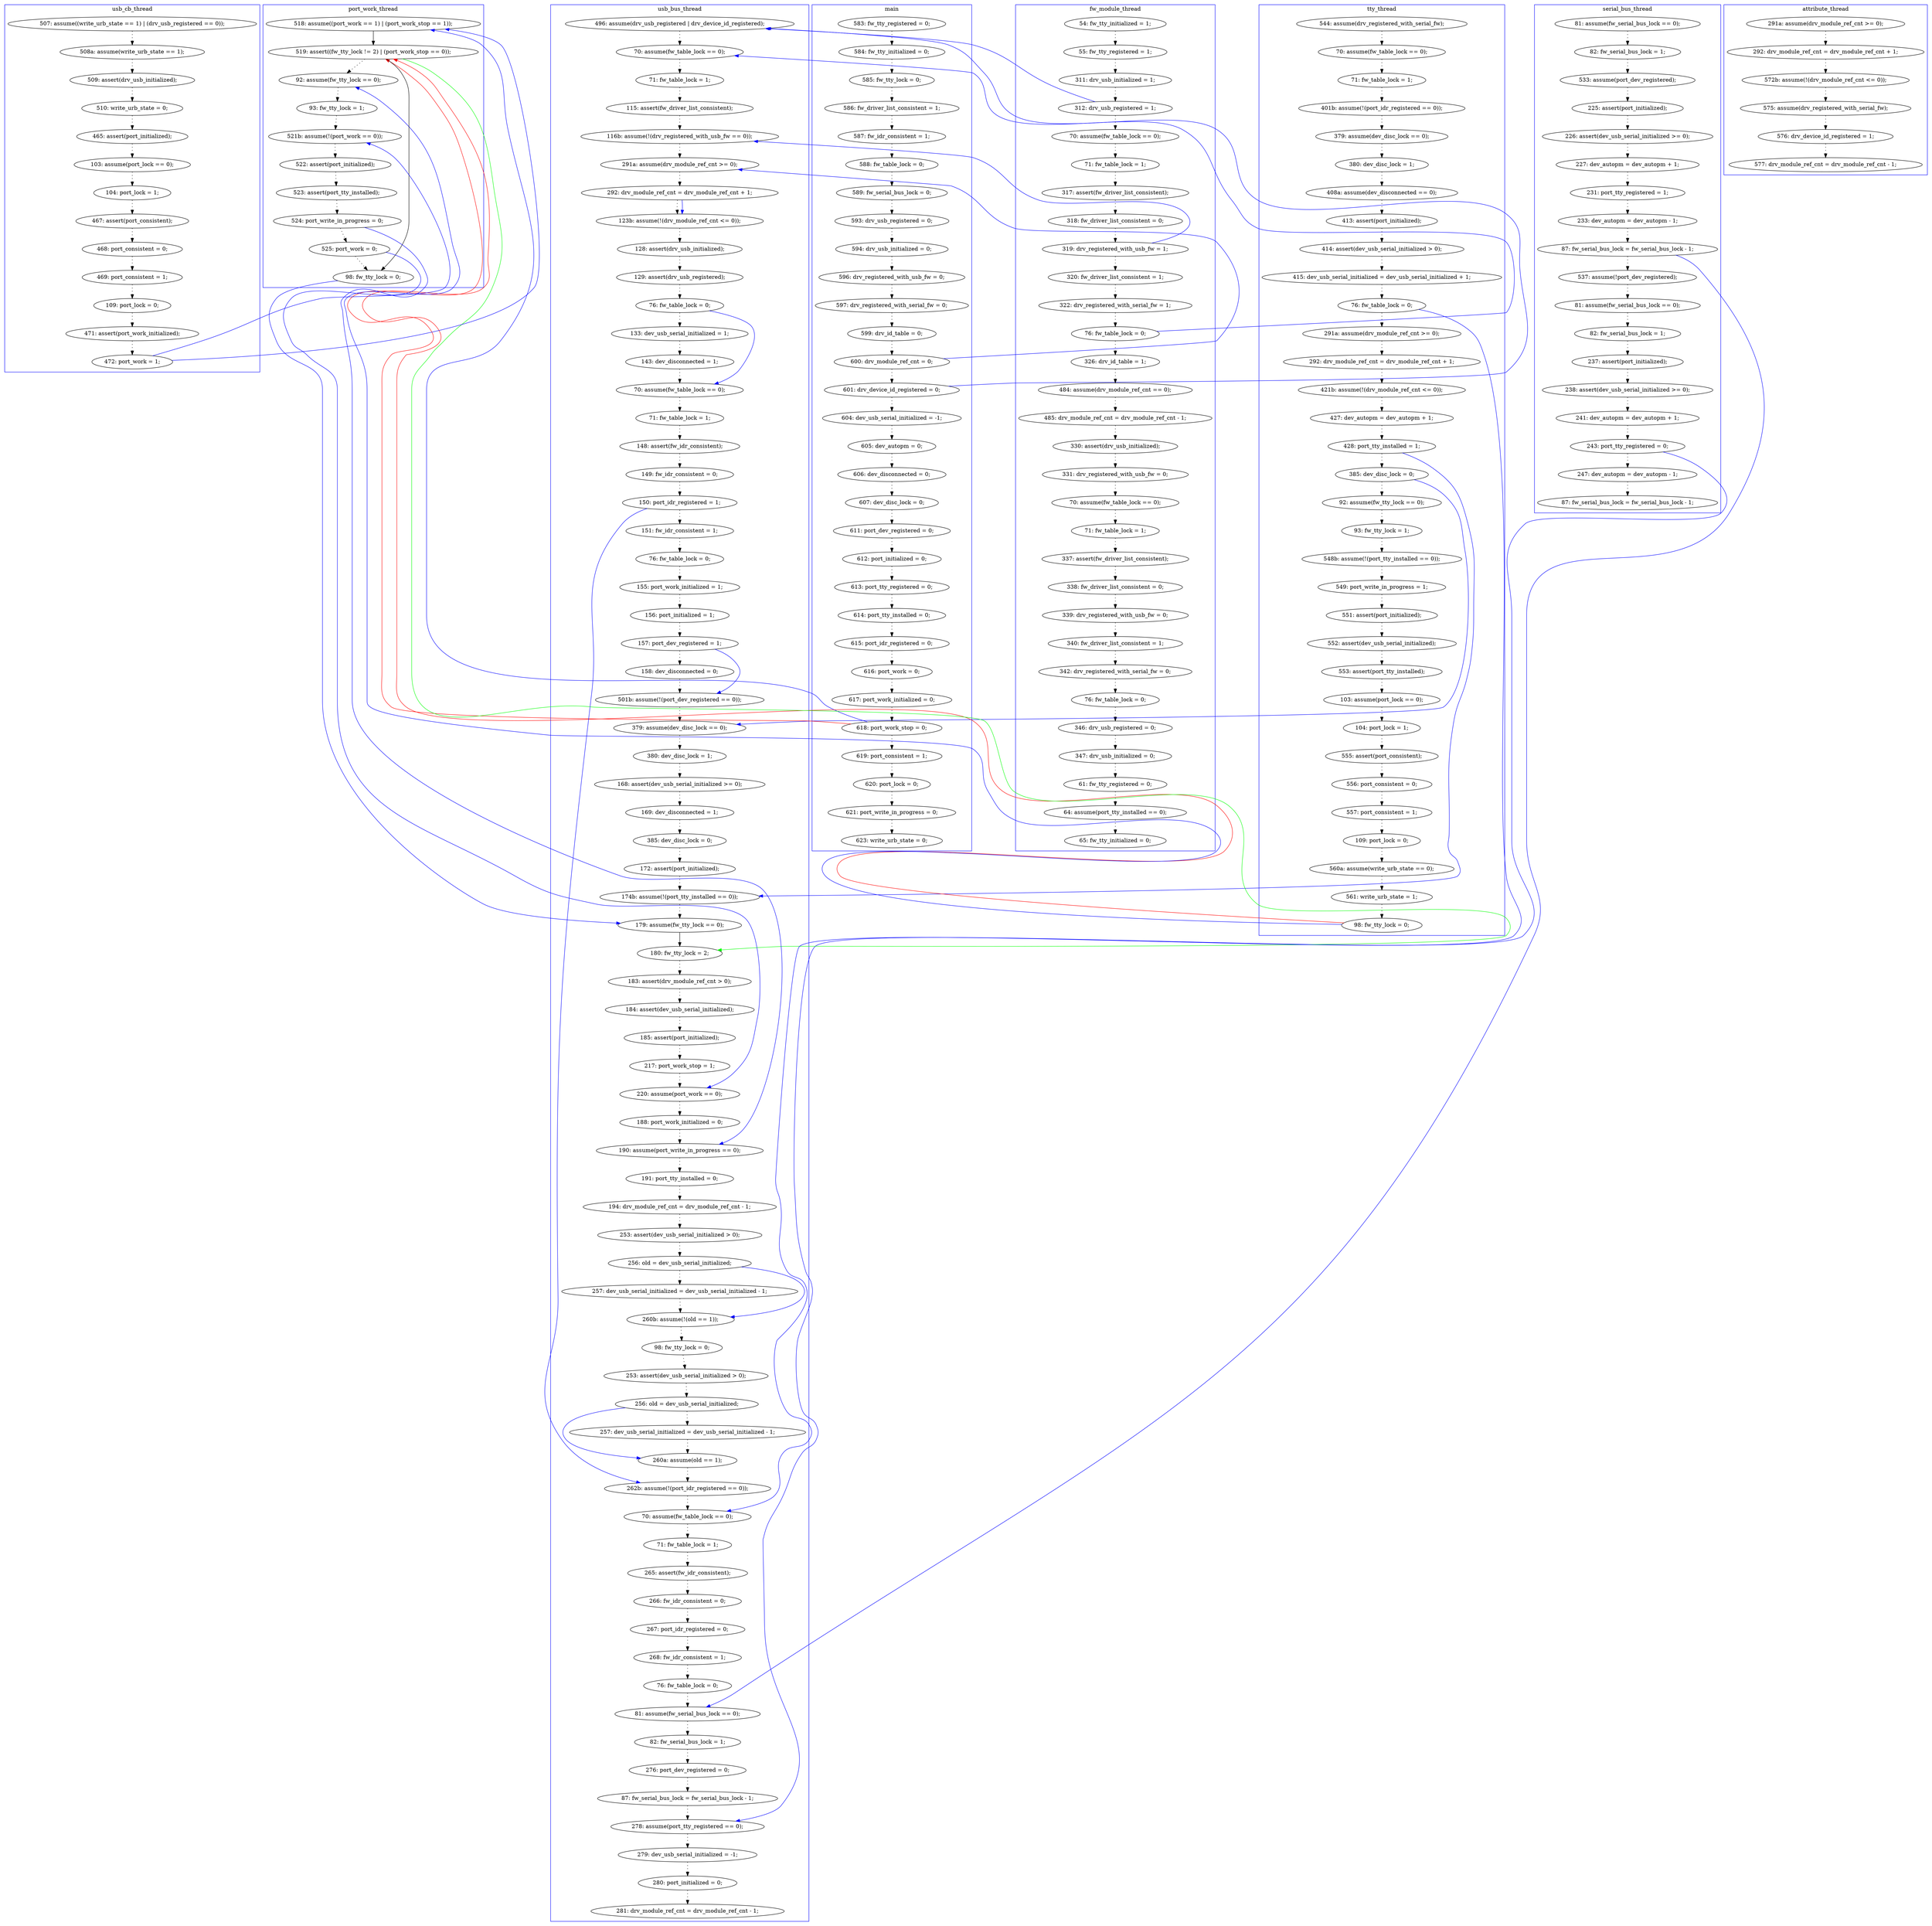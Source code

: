 digraph ProofObject {
	205 -> 330 [color = Blue, constraint = false]
	402 -> 405 [style = dotted, color = black]
	347 -> 348 [style = dotted, color = black]
	177 -> 178 [style = dotted, color = black]
	210 -> 211 [style = dotted, color = black]
	22 -> 23 [style = dotted, color = black]
	388 -> 389 [style = dotted, color = black]
	58 -> 62 [style = dotted, color = black]
	94 -> 97 [style = dotted, color = black]
	15 -> 16 [style = dotted, color = black]
	55 -> 65 [style = dotted, color = black]
	156 -> 162 [style = dotted, color = black]
	384 -> 385 [style = dotted, color = black]
	151 -> 152 [style = dotted, color = black]
	350 -> 351 [style = dotted, color = black]
	173 -> 176 [style = dotted, color = black]
	28 -> 29 [style = dotted, color = black]
	215 -> 218 [style = dotted, color = black]
	2 -> 3 [style = dotted, color = black]
	72 -> 87 [style = dotted, color = black]
	8 -> 9 [style = dotted, color = black]
	153 -> 253 [color = Blue, constraint = false]
	397 -> 399 [style = dotted, color = black]
	99 -> 107 [style = dotted, color = black]
	218 -> 219 [style = dotted, color = black]
	125 -> 132 [style = dotted, color = black]
	113 -> 114 [style = dotted, color = black]
	256 -> 259 [style = dotted, color = black]
	179 -> 182 [style = dotted, color = black]
	48 -> 50 [style = dotted, color = black]
	269 -> 270 [style = dotted, color = black]
	16 -> 17 [style = dotted, color = black]
	5 -> 6 [style = dotted, color = black]
	47 -> 48 [style = dotted, color = black]
	377 -> 378 [style = dotted, color = black]
	62 -> 65 [color = Blue, constraint = false]
	333 -> 338 [style = dotted, color = black]
	195 -> 197 [style = dotted, color = black]
	43 -> 55 [color = Blue, constraint = false]
	349 -> 350 [color = Blue, constraint = false]
	92 -> 94 [style = dotted, color = black]
	27 -> 28 [style = dotted, color = black]
	237 -> 249 [color = Red, constraint = false]
	115 -> 310 [color = Blue, constraint = false]
	111 -> 113 [style = dotted, color = black]
	131 -> 221 [style = dotted, color = black]
	156 -> 228 [color = Blue, constraint = false]
	313 -> 314 [style = dotted, color = black]
	331 -> 333 [style = dotted, color = black]
	285 -> 286 [style = dotted, color = black]
	201 -> 206 [style = dotted, color = black]
	304 -> 305 [style = dotted, color = black]
	305 -> 308 [color = Blue, constraint = false]
	236 -> 250 [style = dotted, color = black]
	267 -> 268 [color = Black]
	405 -> 407 [style = dotted, color = black]
	246 -> 247 [style = dotted, color = black]
	330 -> 331 [style = dotted, color = black]
	142 -> 147 [style = dotted, color = black]
	163 -> 173 [style = dotted, color = black]
	262 -> 263 [style = dotted, color = black]
	97 -> 99 [style = dotted, color = black]
	166 -> 169 [style = dotted, color = black]
	88 -> 91 [style = dotted, color = black]
	27 -> 248 [color = Blue, constraint = false]
	247 -> 259 [color = Blue, constraint = false]
	137 -> 138 [style = dotted, color = black]
	12 -> 13 [style = dotted, color = black]
	351 -> 352 [style = dotted, color = black]
	26 -> 27 [style = dotted, color = black]
	56 -> 58 [style = dotted, color = black]
	352 -> 353 [style = dotted, color = black]
	232 -> 236 [style = dotted, color = black]
	248 -> 249 [color = Black]
	54 -> 56 [style = dotted, color = black]
	378 -> 379 [style = dotted, color = black]
	239 -> 243 [style = dotted, color = black]
	249 -> 255 [style = dotted, color = black]
	176 -> 177 [style = dotted, color = black]
	170 -> 171 [style = dotted, color = black]
	128 -> 131 [style = dotted, color = black]
	348 -> 349 [style = dotted, color = black]
	221 -> 228 [style = dotted, color = black]
	414 -> 416 [style = dotted, color = black]
	249 -> 268 [color = Green, constraint = false]
	147 -> 148 [style = dotted, color = black]
	6 -> 7 [style = dotted, color = black]
	399 -> 400 [style = dotted, color = black]
	317 -> 318 [style = dotted, color = black]
	253 -> 267 [style = dotted, color = black]
	37 -> 42 [style = dotted, color = black]
	249 -> 266 [color = Black]
	261 -> 262 [style = dotted, color = black]
	25 -> 26 [style = dotted, color = black]
	318 -> 319 [style = dotted, color = black]
	62 -> 188 [style = dotted, color = black]
	341 -> 342 [style = dotted, color = black]
	132 -> 133 [style = dotted, color = black]
	136 -> 137 [style = dotted, color = black]
	207 -> 209 [style = dotted, color = black]
	148 -> 151 [style = dotted, color = black]
	171 -> 195 [style = dotted, color = black]
	128 -> 221 [color = Blue, constraint = false]
	284 -> 285 [style = dotted, color = black]
	271 -> 274 [style = dotted, color = black]
	266 -> 267 [color = Blue, constraint = false]
	247 -> 248 [color = Blue, constraint = false]
	110 -> 111 [style = dotted, color = black]
	293 -> 304 [style = dotted, color = black]
	107 -> 110 [style = dotted, color = black]
	263 -> 266 [style = dotted, color = black]
	229 -> 231 [style = dotted, color = black]
	389 -> 392 [style = dotted, color = black]
	277 -> 278 [style = dotted, color = black]
	115 -> 116 [style = dotted, color = black]
	88 -> 91 [color = Blue, constraint = false]
	243 -> 246 [style = dotted, color = black]
	263 -> 275 [color = Blue, constraint = false]
	68 -> 72 [style = dotted, color = black]
	393 -> 395 [style = dotted, color = black]
	385 -> 388 [style = dotted, color = black]
	190 -> 191 [style = dotted, color = black]
	18 -> 19 [style = dotted, color = black]
	274 -> 275 [style = dotted, color = black]
	138 -> 139 [style = dotted, color = black]
	82 -> 83 [style = dotted, color = black]
	197 -> 205 [style = dotted, color = black]
	50 -> 52 [style = dotted, color = black]
	392 -> 393 [style = dotted, color = black]
	65 -> 66 [style = dotted, color = black]
	250 -> 253 [style = dotted, color = black]
	183 -> 185 [style = dotted, color = black]
	23 -> 24 [style = dotted, color = black]
	206 -> 237 [style = dotted, color = black]
	11 -> 12 [style = dotted, color = black]
	231 -> 232 [style = dotted, color = black]
	162 -> 163 [style = dotted, color = black]
	305 -> 306 [style = dotted, color = black]
	319 -> 323 [style = dotted, color = black]
	30 -> 31 [style = dotted, color = black]
	219 -> 233 [style = dotted, color = black]
	91 -> 92 [style = dotted, color = black]
	119 -> 126 [style = dotted, color = black]
	400 -> 402 [style = dotted, color = black]
	139 -> 142 [style = dotted, color = black]
	169 -> 170 [style = dotted, color = black]
	205 -> 335 [style = dotted, color = black]
	285 -> 288 [color = Blue, constraint = false]
	182 -> 183 [style = dotted, color = black]
	127 -> 128 [style = dotted, color = black]
	29 -> 30 [style = dotted, color = black]
	191 -> 196 [style = dotted, color = black]
	233 -> 238 [style = dotted, color = black]
	371 -> 377 [style = dotted, color = black]
	338 -> 350 [style = dotted, color = black]
	15 -> 55 [color = Blue, constraint = false]
	270 -> 271 [style = dotted, color = black]
	142 -> 313 [color = Blue, constraint = false]
	20 -> 21 [style = dotted, color = black]
	43 -> 47 [style = dotted, color = black]
	14 -> 87 [color = Blue, constraint = false]
	364 -> 368 [style = dotted, color = black]
	413 -> 414 [style = dotted, color = black]
	185 -> 190 [style = dotted, color = black]
	286 -> 288 [style = dotted, color = black]
	238 -> 239 [style = dotted, color = black]
	24 -> 25 [style = dotted, color = black]
	316 -> 317 [style = dotted, color = black]
	395 -> 397 [style = dotted, color = black]
	153 -> 156 [style = dotted, color = black]
	323 -> 330 [style = dotted, color = black]
	126 -> 127 [style = dotted, color = black]
	237 -> 255 [color = Blue, constraint = false]
	133 -> 136 [style = dotted, color = black]
	379 -> 380 [style = dotted, color = black]
	114 -> 115 [style = dotted, color = black]
	196 -> 201 [style = dotted, color = black]
	260 -> 261 [style = dotted, color = black]
	255 -> 256 [style = dotted, color = black]
	7 -> 8 [style = dotted, color = black]
	4 -> 5 [style = dotted, color = black]
	3 -> 4 [style = dotted, color = black]
	308 -> 310 [style = dotted, color = black]
	27 -> 249 [color = Red, constraint = false]
	407 -> 408 [style = dotted, color = black]
	52 -> 54 [style = dotted, color = black]
	152 -> 153 [style = dotted, color = black]
	288 -> 293 [style = dotted, color = black]
	66 -> 68 [style = dotted, color = black]
	278 -> 279 [style = dotted, color = black]
	211 -> 215 [style = dotted, color = black]
	259 -> 260 [style = dotted, color = black]
	14 -> 15 [style = dotted, color = black]
	178 -> 179 [style = dotted, color = black]
	408 -> 413 [style = dotted, color = black]
	346 -> 347 [style = dotted, color = black]
	76 -> 120 [style = dotted, color = black]
	19 -> 20 [style = dotted, color = black]
	97 -> 110 [color = Blue, constraint = false]
	228 -> 229 [style = dotted, color = black]
	121 -> 125 [style = dotted, color = black]
	314 -> 316 [style = dotted, color = black]
	54 -> 72 [color = Blue, constraint = false]
	349 -> 364 [style = dotted, color = black]
	268 -> 269 [style = dotted, color = black]
	83 -> 166 [style = dotted, color = black]
	262 -> 278 [color = Blue, constraint = false]
	36 -> 37 [style = dotted, color = black]
	116 -> 119 [style = dotted, color = black]
	13 -> 14 [style = dotted, color = black]
	17 -> 18 [style = dotted, color = black]
	87 -> 88 [style = dotted, color = black]
	120 -> 121 [style = dotted, color = black]
	370 -> 371 [style = dotted, color = black]
	306 -> 308 [style = dotted, color = black]
	42 -> 43 [style = dotted, color = black]
	10 -> 11 [style = dotted, color = black]
	209 -> 210 [style = dotted, color = black]
	188 -> 384 [style = dotted, color = black]
	280 -> 284 [style = dotted, color = black]
	21 -> 22 [style = dotted, color = black]
	275 -> 277 [style = dotted, color = black]
	310 -> 313 [style = dotted, color = black]
	9 -> 10 [style = dotted, color = black]
	335 -> 341 [style = dotted, color = black]
	342 -> 346 [style = dotted, color = black]
	279 -> 280 [style = dotted, color = black]
	subgraph cluster6 {
		label = usb_cb_thread
		color = blue
		210  [label = "509: assert(drv_usb_initialized);"]
		239  [label = "469: port_consistent = 1;"]
		246  [label = "471: assert(port_work_initialized);"]
		215  [label = "465: assert(port_initialized);"]
		211  [label = "510: write_urb_state = 0;"]
		218  [label = "103: assume(port_lock == 0);"]
		243  [label = "109: port_lock = 0;"]
		238  [label = "468: port_consistent = 0;"]
		247  [label = "472: port_work = 1;"]
		207  [label = "507: assume((write_urb_state == 1) | (drv_usb_registered == 0));"]
		219  [label = "104: port_lock = 1;"]
		209  [label = "508a: assume(write_urb_state == 1);"]
		233  [label = "467: assert(port_consistent);"]
	}
	subgraph cluster0 {
		label = main
		color = blue
		13  [label = "599: drv_id_table = 0;"]
		14  [label = "600: drv_module_ref_cnt = 0;"]
		27  [label = "618: port_work_stop = 0;"]
		2  [label = "583: fw_tty_registered = 0;"]
		30  [label = "621: port_write_in_progress = 0;"]
		5  [label = "586: fw_driver_list_consistent = 1;"]
		7  [label = "588: fw_table_lock = 0;"]
		31  [label = "623: write_urb_state = 0;"]
		9  [label = "593: drv_usb_registered = 0;"]
		12  [label = "597: drv_registered_with_serial_fw = 0;"]
		15  [label = "601: drv_device_id_registered = 0;"]
		16  [label = "604: dev_usb_serial_initialized = -1;"]
		3  [label = "584: fw_tty_initialized = 0;"]
		20  [label = "611: port_dev_registered = 0;"]
		18  [label = "606: dev_disconnected = 0;"]
		10  [label = "594: drv_usb_initialized = 0;"]
		8  [label = "589: fw_serial_bus_lock = 0;"]
		11  [label = "596: drv_registered_with_usb_fw = 0;"]
		25  [label = "616: port_work = 0;"]
		24  [label = "615: port_idr_registered = 0;"]
		26  [label = "617: port_work_initialized = 0;"]
		21  [label = "612: port_initialized = 0;"]
		22  [label = "613: port_tty_registered = 0;"]
		19  [label = "607: dev_disc_lock = 0;"]
		28  [label = "619: port_consistent = 1;"]
		4  [label = "585: fw_tty_lock = 0;"]
		6  [label = "587: fw_idr_consistent = 1;"]
		17  [label = "605: dev_autopm = 0;"]
		29  [label = "620: port_lock = 0;"]
		23  [label = "614: port_tty_installed = 0;"]
	}
	subgraph cluster5 {
		label = attribute_thread
		color = blue
		379  [label = "576: drv_device_id_registered = 1;"]
		370  [label = "291a: assume(drv_module_ref_cnt >= 0);"]
		371  [label = "292: drv_module_ref_cnt = drv_module_ref_cnt + 1;"]
		380  [label = "577: drv_module_ref_cnt = drv_module_ref_cnt - 1;"]
		377  [label = "572b: assume(!(drv_module_ref_cnt <= 0));"]
		378  [label = "575: assume(drv_registered_with_serial_fw);"]
	}
	subgraph cluster7 {
		label = port_work_thread
		color = blue
		262  [label = "524: port_write_in_progress = 0;"]
		255  [label = "92: assume(fw_tty_lock == 0);"]
		256  [label = "93: fw_tty_lock = 1;"]
		261  [label = "523: assert(port_tty_installed);"]
		249  [label = "519: assert((fw_tty_lock != 2) | (port_work_stop == 0));"]
		260  [label = "522: assert(port_initialized);"]
		263  [label = "525: port_work = 0;"]
		259  [label = "521b: assume(!(port_work == 0));"]
		266  [label = "98: fw_tty_lock = 0;"]
		248  [label = "518: assume((port_work == 1) | (port_work_stop == 1));"]
	}
	subgraph cluster1 {
		label = fw_module_thread
		color = blue
		414  [label = "64: assume(port_tty_installed == 0);"]
		43  [label = "312: drv_usb_registered = 1;"]
		56  [label = "320: fw_driver_list_consistent = 1;"]
		399  [label = "339: drv_registered_with_usb_fw = 0;"]
		50  [label = "317: assert(fw_driver_list_consistent);"]
		48  [label = "71: fw_table_lock = 1;"]
		405  [label = "76: fw_table_lock = 0;"]
		416  [label = "65: fw_tty_initialized = 0;"]
		388  [label = "330: assert(drv_usb_initialized);"]
		52  [label = "318: fw_driver_list_consistent = 0;"]
		37  [label = "55: fw_tty_registered = 1;"]
		402  [label = "342: drv_registered_with_serial_fw = 0;"]
		58  [label = "322: drv_registered_with_serial_fw = 1;"]
		408  [label = "347: drv_usb_initialized = 0;"]
		392  [label = "70: assume(fw_table_lock == 0);"]
		47  [label = "70: assume(fw_table_lock == 0);"]
		42  [label = "311: drv_usb_initialized = 1;"]
		400  [label = "340: fw_driver_list_consistent = 1;"]
		385  [label = "485: drv_module_ref_cnt = drv_module_ref_cnt - 1;"]
		407  [label = "346: drv_usb_registered = 0;"]
		389  [label = "331: drv_registered_with_usb_fw = 0;"]
		188  [label = "326: drv_id_table = 1;"]
		54  [label = "319: drv_registered_with_usb_fw = 1;"]
		395  [label = "337: assert(fw_driver_list_consistent);"]
		397  [label = "338: fw_driver_list_consistent = 0;"]
		384  [label = "484: assume(drv_module_ref_cnt == 0);"]
		413  [label = "61: fw_tty_registered = 0;"]
		36  [label = "54: fw_tty_initialized = 1;"]
		393  [label = "71: fw_table_lock = 1;"]
		62  [label = "76: fw_table_lock = 0;"]
	}
	subgraph cluster2 {
		label = usb_bus_thread
		color = blue
		333  [label = "276: port_dev_registered = 0;"]
		353  [label = "281: drv_module_ref_cnt = drv_module_ref_cnt - 1;"]
		231  [label = "168: assert(dev_usb_serial_initialized >= 0);"]
		338  [label = "87: fw_serial_bus_lock = fw_serial_bus_lock - 1;"]
		319  [label = "268: fw_idr_consistent = 1;"]
		286  [label = "257: dev_usb_serial_initialized = dev_usb_serial_initialized - 1;"]
		128  [label = "157: port_dev_registered = 1;"]
		352  [label = "280: port_initialized = 0;"]
		277  [label = "188: port_work_initialized = 0;"]
		87  [label = "291a: assume(drv_module_ref_cnt >= 0);"]
		68  [label = "115: assert(fw_driver_list_consistent);"]
		91  [label = "123b: assume(!(drv_module_ref_cnt <= 0));"]
		228  [label = "379: assume(dev_disc_lock == 0);"]
		92  [label = "128: assert(drv_usb_initialized);"]
		72  [label = "116b: assume(!(drv_registered_with_usb_fw == 0));"]
		116  [label = "151: fw_idr_consistent = 1;"]
		88  [label = "292: drv_module_ref_cnt = drv_module_ref_cnt + 1;"]
		131  [label = "158: dev_disconnected = 0;"]
		127  [label = "156: port_initialized = 1;"]
		288  [label = "260b: assume(!(old == 1));"]
		268  [label = "180: fw_tty_lock = 2;"]
		126  [label = "155: port_work_initialized = 1;"]
		323  [label = "76: fw_table_lock = 0;"]
		279  [label = "191: port_tty_installed = 0;"]
		330  [label = "81: assume(fw_serial_bus_lock == 0);"]
		316  [label = "265: assert(fw_idr_consistent);"]
		271  [label = "185: assert(port_initialized);"]
		113  [label = "148: assert(fw_idr_consistent);"]
		250  [label = "172: assert(port_initialized);"]
		253  [label = "174b: assume(!(port_tty_installed == 0));"]
		110  [label = "70: assume(fw_table_lock == 0);"]
		221  [label = "501b: assume(!(port_dev_registered == 0));"]
		278  [label = "190: assume(port_write_in_progress == 0);"]
		267  [label = "179: assume(fw_tty_lock == 0);"]
		313  [label = "70: assume(fw_table_lock == 0);"]
		308  [label = "260a: assume(old == 1);"]
		306  [label = "257: dev_usb_serial_initialized = dev_usb_serial_initialized - 1;"]
		310  [label = "262b: assume(!(port_idr_registered == 0));"]
		285  [label = "256: old = dev_usb_serial_initialized;"]
		107  [label = "143: dev_disconnected = 1;"]
		274  [label = "217: port_work_stop = 1;"]
		111  [label = "71: fw_table_lock = 1;"]
		99  [label = "133: dev_usb_serial_initialized = 1;"]
		304  [label = "253: assert(dev_usb_serial_initialized > 0);"]
		55  [label = "496: assume(drv_usb_registered | drv_device_id_registered);"]
		318  [label = "267: port_idr_registered = 0;"]
		284  [label = "253: assert(dev_usb_serial_initialized > 0);"]
		236  [label = "385: dev_disc_lock = 0;"]
		275  [label = "220: assume(port_work == 0);"]
		94  [label = "129: assert(drv_usb_registered);"]
		331  [label = "82: fw_serial_bus_lock = 1;"]
		119  [label = "76: fw_table_lock = 0;"]
		65  [label = "70: assume(fw_table_lock == 0);"]
		270  [label = "184: assert(dev_usb_serial_initialized);"]
		317  [label = "266: fw_idr_consistent = 0;"]
		115  [label = "150: port_idr_registered = 1;"]
		350  [label = "278: assume(port_tty_registered == 0);"]
		114  [label = "149: fw_idr_consistent = 0;"]
		280  [label = "194: drv_module_ref_cnt = drv_module_ref_cnt - 1;"]
		314  [label = "71: fw_table_lock = 1;"]
		66  [label = "71: fw_table_lock = 1;"]
		229  [label = "380: dev_disc_lock = 1;"]
		232  [label = "169: dev_disconnected = 1;"]
		305  [label = "256: old = dev_usb_serial_initialized;"]
		97  [label = "76: fw_table_lock = 0;"]
		269  [label = "183: assert(drv_module_ref_cnt > 0);"]
		351  [label = "279: dev_usb_serial_initialized = -1;"]
		293  [label = "98: fw_tty_lock = 0;"]
	}
	subgraph cluster3 {
		label = serial_bus_thread
		color = blue
		335  [label = "537: assume(!port_dev_registered);"]
		195  [label = "231: port_tty_registered = 1;"]
		197  [label = "233: dev_autopm = dev_autopm - 1;"]
		342  [label = "82: fw_serial_bus_lock = 1;"]
		349  [label = "243: port_tty_registered = 0;"]
		364  [label = "247: dev_autopm = dev_autopm - 1;"]
		205  [label = "87: fw_serial_bus_lock = fw_serial_bus_lock - 1;"]
		82  [label = "81: assume(fw_serial_bus_lock == 0);"]
		171  [label = "227: dev_autopm = dev_autopm + 1;"]
		341  [label = "81: assume(fw_serial_bus_lock == 0);"]
		368  [label = "87: fw_serial_bus_lock = fw_serial_bus_lock - 1;"]
		83  [label = "82: fw_serial_bus_lock = 1;"]
		346  [label = "237: assert(port_initialized);"]
		166  [label = "533: assume(port_dev_registered);"]
		347  [label = "238: assert(dev_usb_serial_initialized >= 0);"]
		170  [label = "226: assert(dev_usb_serial_initialized >= 0);"]
		348  [label = "241: dev_autopm = dev_autopm + 1;"]
		169  [label = "225: assert(port_initialized);"]
	}
	subgraph cluster4 {
		label = tty_thread
		color = blue
		121  [label = "71: fw_table_lock = 1;"]
		182  [label = "103: assume(port_lock == 0);"]
		196  [label = "109: port_lock = 0;"]
		132  [label = "379: assume(dev_disc_lock == 0);"]
		138  [label = "414: assert(dev_usb_serial_initialized > 0);"]
		142  [label = "76: fw_table_lock = 0;"]
		201  [label = "560a: assume(write_urb_state == 0);"]
		191  [label = "557: port_consistent = 1;"]
		206  [label = "561: write_urb_state = 1;"]
		176  [label = "549: port_write_in_progress = 1;"]
		151  [label = "421b: assume(!(drv_module_ref_cnt <= 0));"]
		162  [label = "92: assume(fw_tty_lock == 0);"]
		183  [label = "104: port_lock = 1;"]
		133  [label = "380: dev_disc_lock = 1;"]
		148  [label = "292: drv_module_ref_cnt = drv_module_ref_cnt + 1;"]
		120  [label = "70: assume(fw_table_lock == 0);"]
		152  [label = "427: dev_autopm = dev_autopm + 1;"]
		173  [label = "548b: assume(!(port_tty_installed == 0));"]
		139  [label = "415: dev_usb_serial_initialized = dev_usb_serial_initialized + 1;"]
		76  [label = "544: assume(drv_registered_with_serial_fw);"]
		156  [label = "385: dev_disc_lock = 0;"]
		147  [label = "291a: assume(drv_module_ref_cnt >= 0);"]
		237  [label = "98: fw_tty_lock = 0;"]
		179  [label = "553: assert(port_tty_installed);"]
		178  [label = "552: assert(dev_usb_serial_initialized);"]
		153  [label = "428: port_tty_installed = 1;"]
		185  [label = "555: assert(port_consistent);"]
		163  [label = "93: fw_tty_lock = 1;"]
		125  [label = "401b: assume(!(port_idr_registered == 0));"]
		136  [label = "408a: assume(dev_disconnected == 0);"]
		190  [label = "556: port_consistent = 0;"]
		177  [label = "551: assert(port_initialized);"]
		137  [label = "413: assert(port_initialized);"]
	}
}